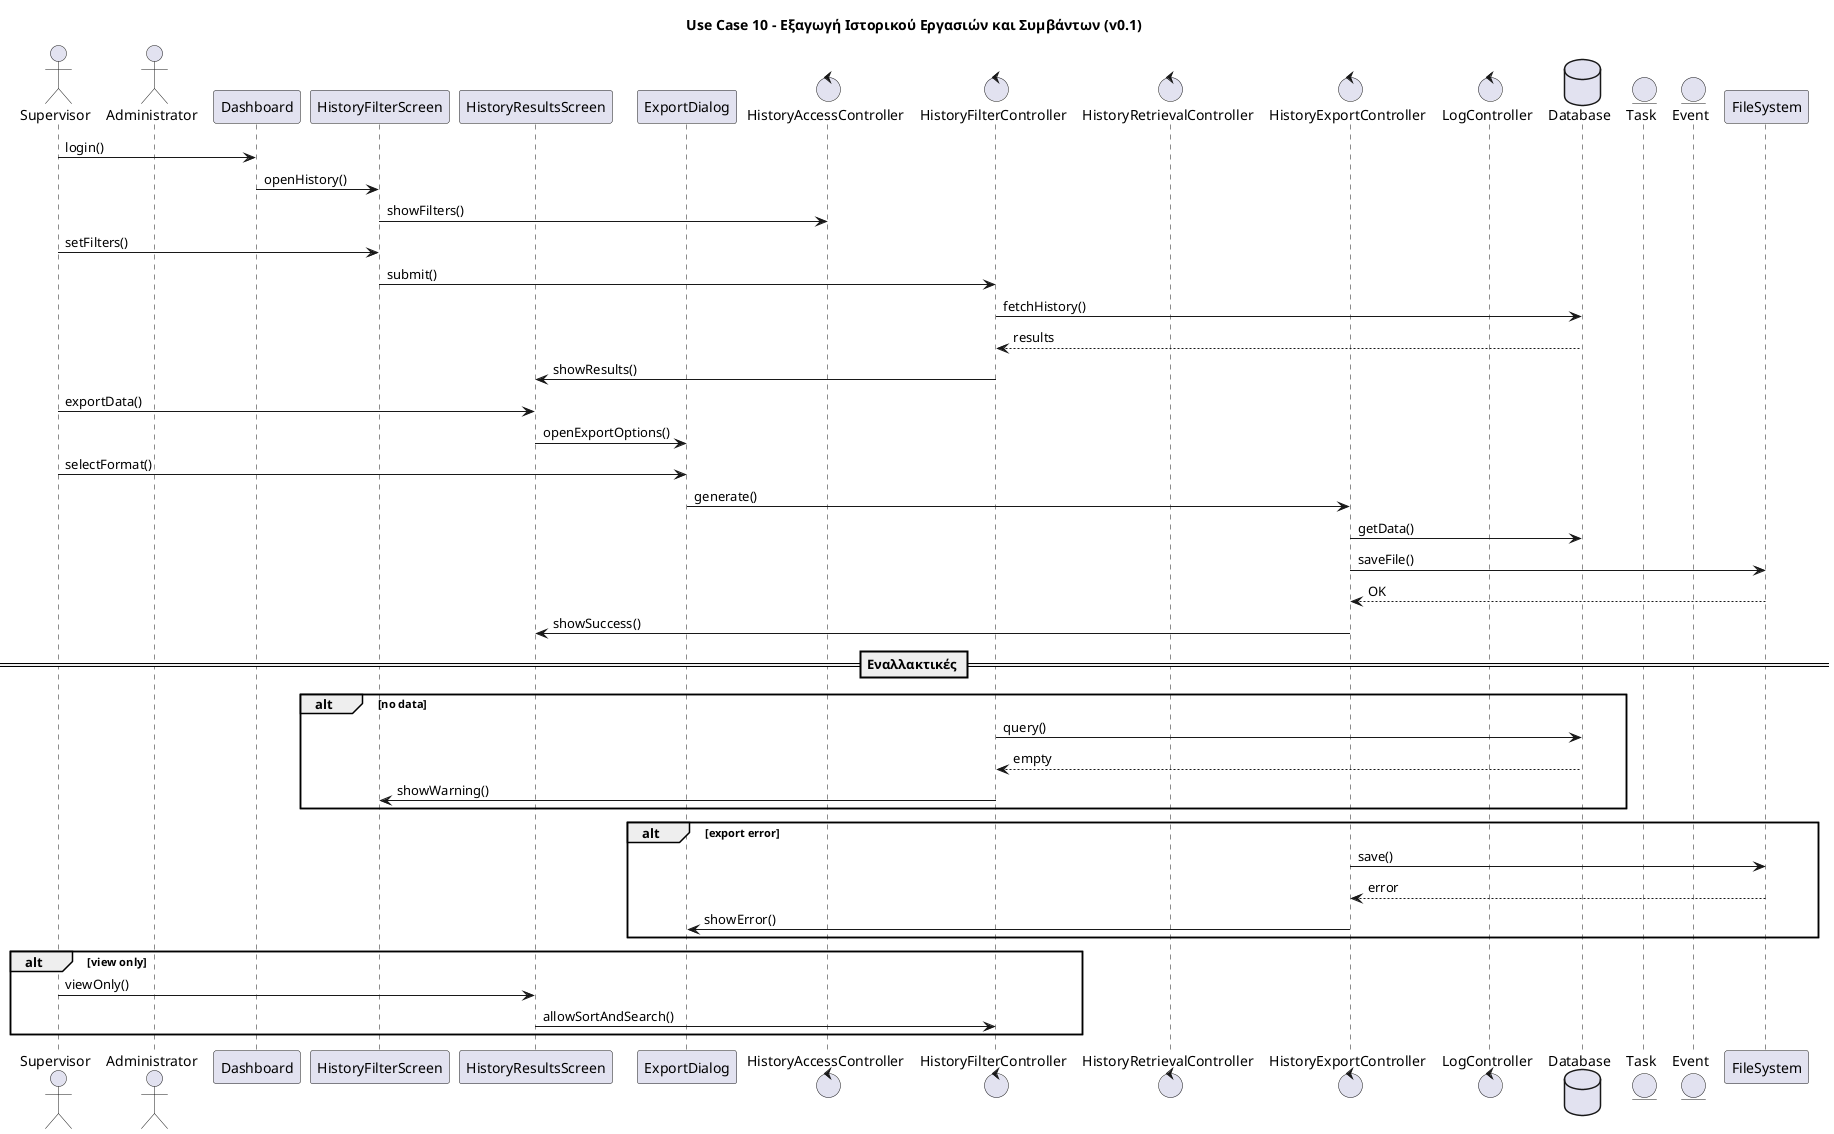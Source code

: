 @startuml
title Use Case 10 – Εξαγωγή Ιστορικού Εργασιών και Συμβάντων (v0.1)

actor Supervisor
actor Administrator
participant Dashboard
participant HistoryFilterScreen
participant HistoryResultsScreen
participant ExportDialog
control HistoryAccessController
control HistoryFilterController
control HistoryRetrievalController
control HistoryExportController
control LogController
database Database
entity Task
entity Event

Supervisor -> Dashboard : login()
Dashboard -> HistoryFilterScreen : openHistory()

HistoryFilterScreen -> HistoryAccessController : showFilters()
Supervisor -> HistoryFilterScreen : setFilters()
HistoryFilterScreen -> HistoryFilterController : submit()
HistoryFilterController -> Database : fetchHistory()
Database --> HistoryFilterController : results
HistoryFilterController -> HistoryResultsScreen : showResults()

Supervisor -> HistoryResultsScreen : exportData()
HistoryResultsScreen -> ExportDialog : openExportOptions()
Supervisor -> ExportDialog : selectFormat()
ExportDialog -> HistoryExportController : generate()
HistoryExportController -> Database : getData()
HistoryExportController -> FileSystem : saveFile()
FileSystem --> HistoryExportController : OK
HistoryExportController -> HistoryResultsScreen : showSuccess()

== Εναλλακτικές ==
alt no data
    HistoryFilterController -> Database : query()
    Database --> HistoryFilterController : empty
    HistoryFilterController -> HistoryFilterScreen : showWarning()
end

alt export error
    HistoryExportController -> FileSystem : save()
    FileSystem --> HistoryExportController : error
    HistoryExportController -> ExportDialog : showError()
end

alt view only
    Supervisor -> HistoryResultsScreen : viewOnly()
    HistoryResultsScreen -> HistoryFilterController : allowSortAndSearch()
end
@enduml

